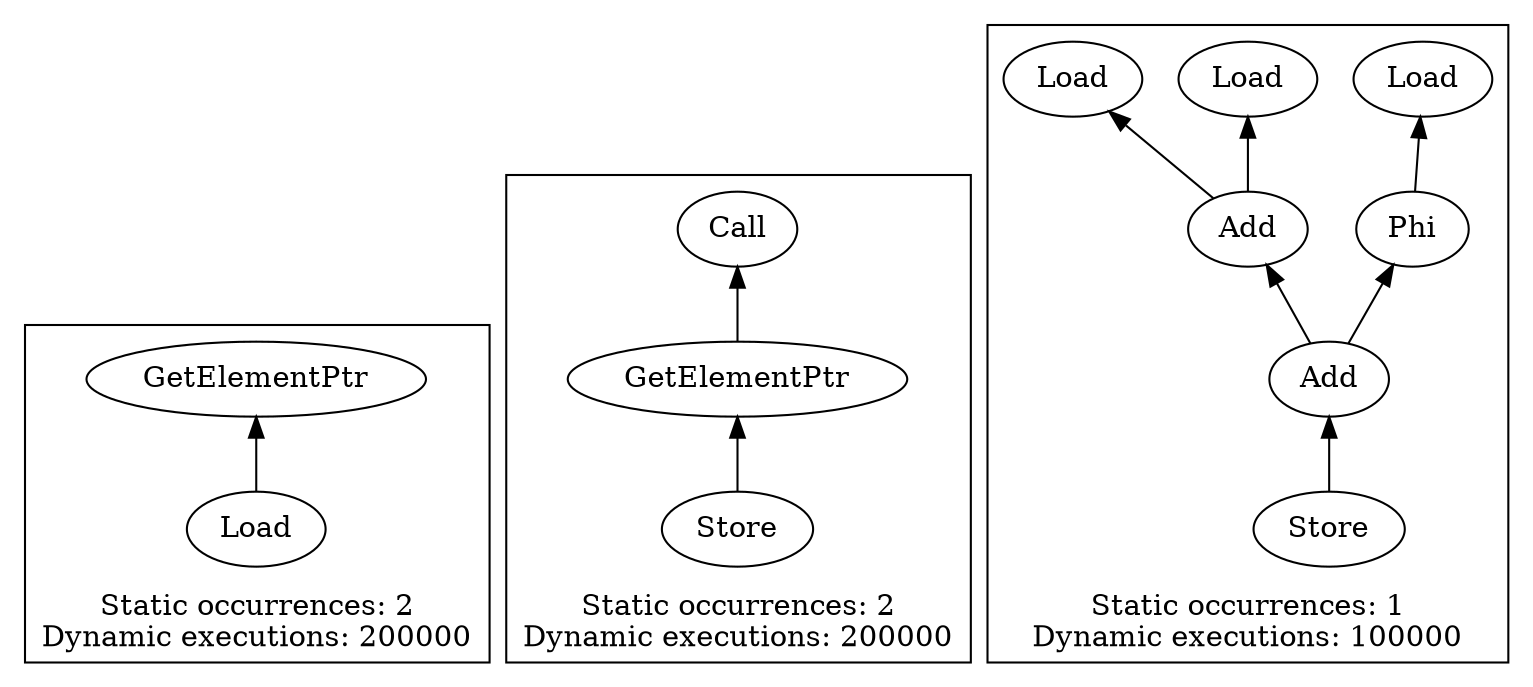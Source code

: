 strict digraph {
rankdir=BT
subgraph {
{
rank=min
"0_27" [label="Load"]
}
"0_26" [label="GetElementPtr"]
"0_27" -> "0_26"
cluster=true
label="Static occurrences: 2\nDynamic executions: 200000"
}
subgraph {
"1_13" [label="GetElementPtr"]
"1_1" [label="Call"]
"1_13" -> "1_1"
{
rank=min
"1_14" [label="Store"]
}
"1_14" -> "1_13"
cluster=true
label="Static occurrences: 2\nDynamic executions: 200000"
}
subgraph {
"2_31" [label="Add"]
"2_30" [label="Add"]
"2_31" -> "2_30"
"2_27" [label="Load"]
"2_30" -> "2_27"
"2_29" [label="Load"]
"2_30" -> "2_29"
"2_25" [label="Phi"]
"2_31" -> "2_25"
"2_21" [label="Load"]
"2_25" -> "2_21"
{
rank=min
"2_32" [label="Store"]
}
"2_32" -> "2_31"
cluster=true
label="Static occurrences: 1\nDynamic executions: 100000"
}
}
